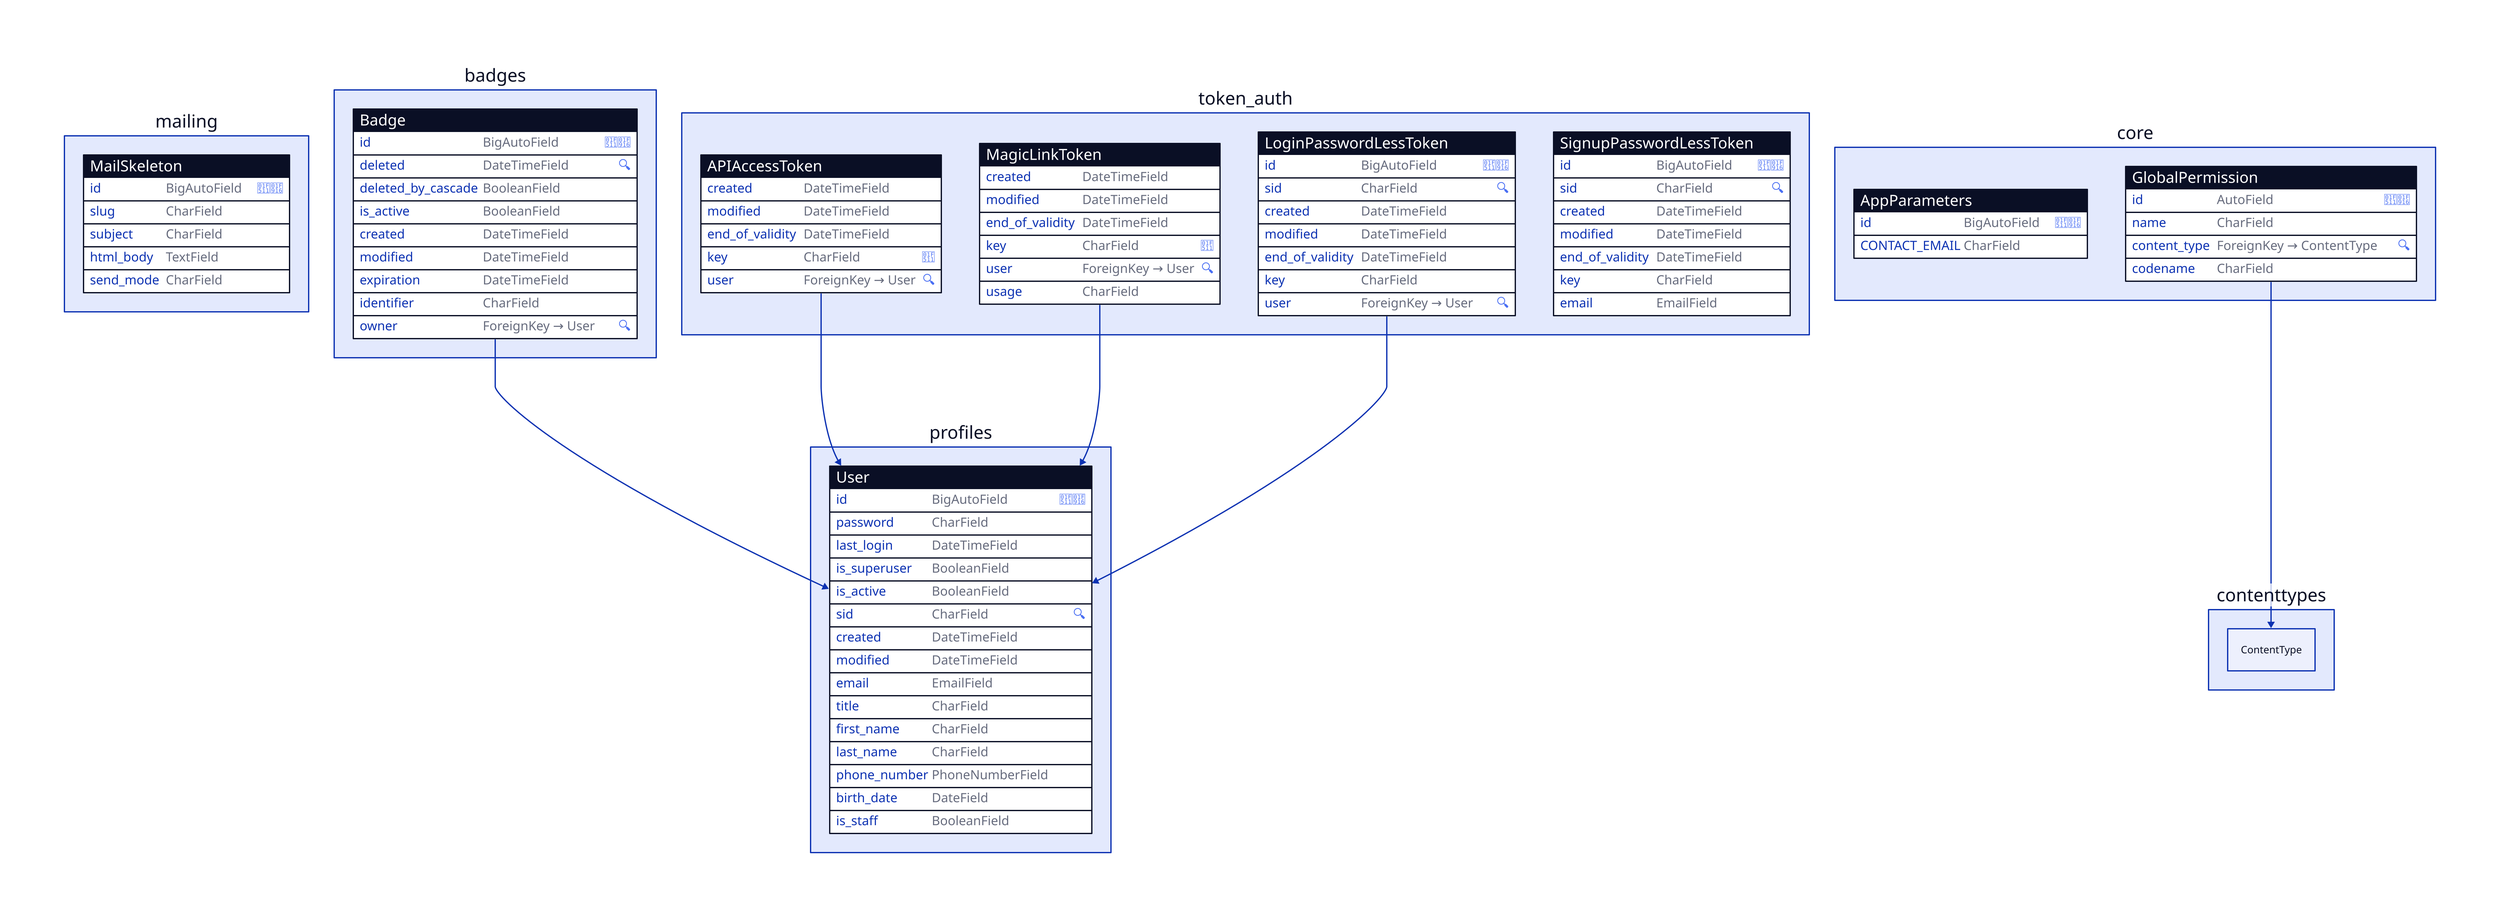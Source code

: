 profiles: {
  User: {
    shape: sql_table
    id: BigAutoField {constraint: 🔑🤖}
    password: CharField 
    last_login: DateTimeField 
    is_superuser: BooleanField 
    is_active: BooleanField 
    sid: CharField {constraint: 🔍}
    created: DateTimeField 
    modified: DateTimeField 
    email: EmailField 
    title: CharField 
    first_name: CharField 
    last_name: CharField 
    phone_number: PhoneNumberField 
    birth_date: DateField 
    is_staff: BooleanField 
  }
  shape: rectangle
}
mailing: {
  MailSkeleton: {
    shape: sql_table
    id: BigAutoField {constraint: 🔑🤖}
    slug: CharField 
    subject: CharField 
    html_body: TextField 
    send_mode: CharField 
  }
  shape: rectangle
}
badges: {
  Badge: {
    shape: sql_table
    id: BigAutoField {constraint: 🔑🤖}
    deleted: DateTimeField {constraint: 🔍}
    deleted_by_cascade: BooleanField 
    is_active: BooleanField 
    created: DateTimeField 
    modified: DateTimeField 
    expiration: DateTimeField 
    identifier: CharField 
    owner: ForeignKey → User {constraint: 🔍}
  }
  shape: rectangle
}
core: {
  AppParameters: {
    shape: sql_table
    id: BigAutoField {constraint: 🔑🤖}
    CONTACT_EMAIL: CharField 
  }
  GlobalPermission: {
    shape: sql_table
    id: AutoField {constraint: 🔑🤖}
    name: CharField 
    content_type: ForeignKey → ContentType {constraint: 🔍}
    codename: CharField 
  }
  shape: rectangle
}
token_auth: {
  APIAccessToken: {
    shape: sql_table
    created: DateTimeField 
    modified: DateTimeField 
    end_of_validity: DateTimeField 
    key: CharField {constraint: 🔑}
    user: ForeignKey → User {constraint: 🔍}
  }
  MagicLinkToken: {
    shape: sql_table
    created: DateTimeField 
    modified: DateTimeField 
    end_of_validity: DateTimeField 
    key: CharField {constraint: 🔑}
    user: ForeignKey → User {constraint: 🔍}
    usage: CharField 
  }
  LoginPasswordLessToken: {
    shape: sql_table
    id: BigAutoField {constraint: 🔑🤖}
    sid: CharField {constraint: 🔍}
    created: DateTimeField 
    modified: DateTimeField 
    end_of_validity: DateTimeField 
    key: CharField 
    user: ForeignKey → User {constraint: 🔍}
  }
  SignupPasswordLessToken: {
    shape: sql_table
    id: BigAutoField {constraint: 🔑🤖}
    sid: CharField {constraint: 🔍}
    created: DateTimeField 
    modified: DateTimeField 
    end_of_validity: DateTimeField 
    key: CharField 
    email: EmailField 
  }
  shape: rectangle
}
badges.Badge -> profiles.User
core.GlobalPermission -> contenttypes.ContentType
token_auth.APIAccessToken -> profiles.User
token_auth.MagicLinkToken -> profiles.User
token_auth.LoginPasswordLessToken -> profiles.User
